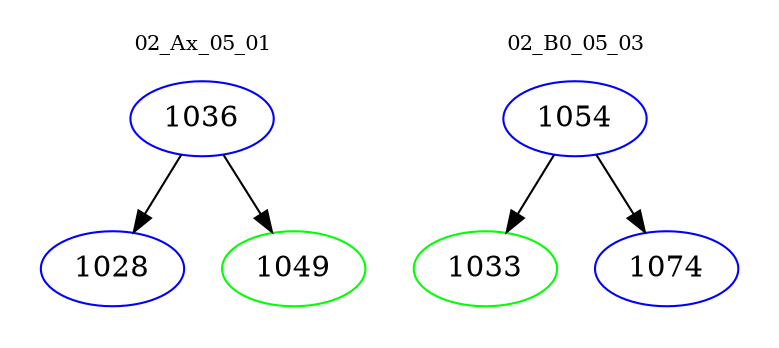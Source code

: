 digraph{
subgraph cluster_0 {
color = white
label = "02_Ax_05_01";
fontsize=10;
T0_1036 [label="1036", color="blue"]
T0_1036 -> T0_1028 [color="black"]
T0_1028 [label="1028", color="blue"]
T0_1036 -> T0_1049 [color="black"]
T0_1049 [label="1049", color="green"]
}
subgraph cluster_1 {
color = white
label = "02_B0_05_03";
fontsize=10;
T1_1054 [label="1054", color="blue"]
T1_1054 -> T1_1033 [color="black"]
T1_1033 [label="1033", color="green"]
T1_1054 -> T1_1074 [color="black"]
T1_1074 [label="1074", color="blue"]
}
}
